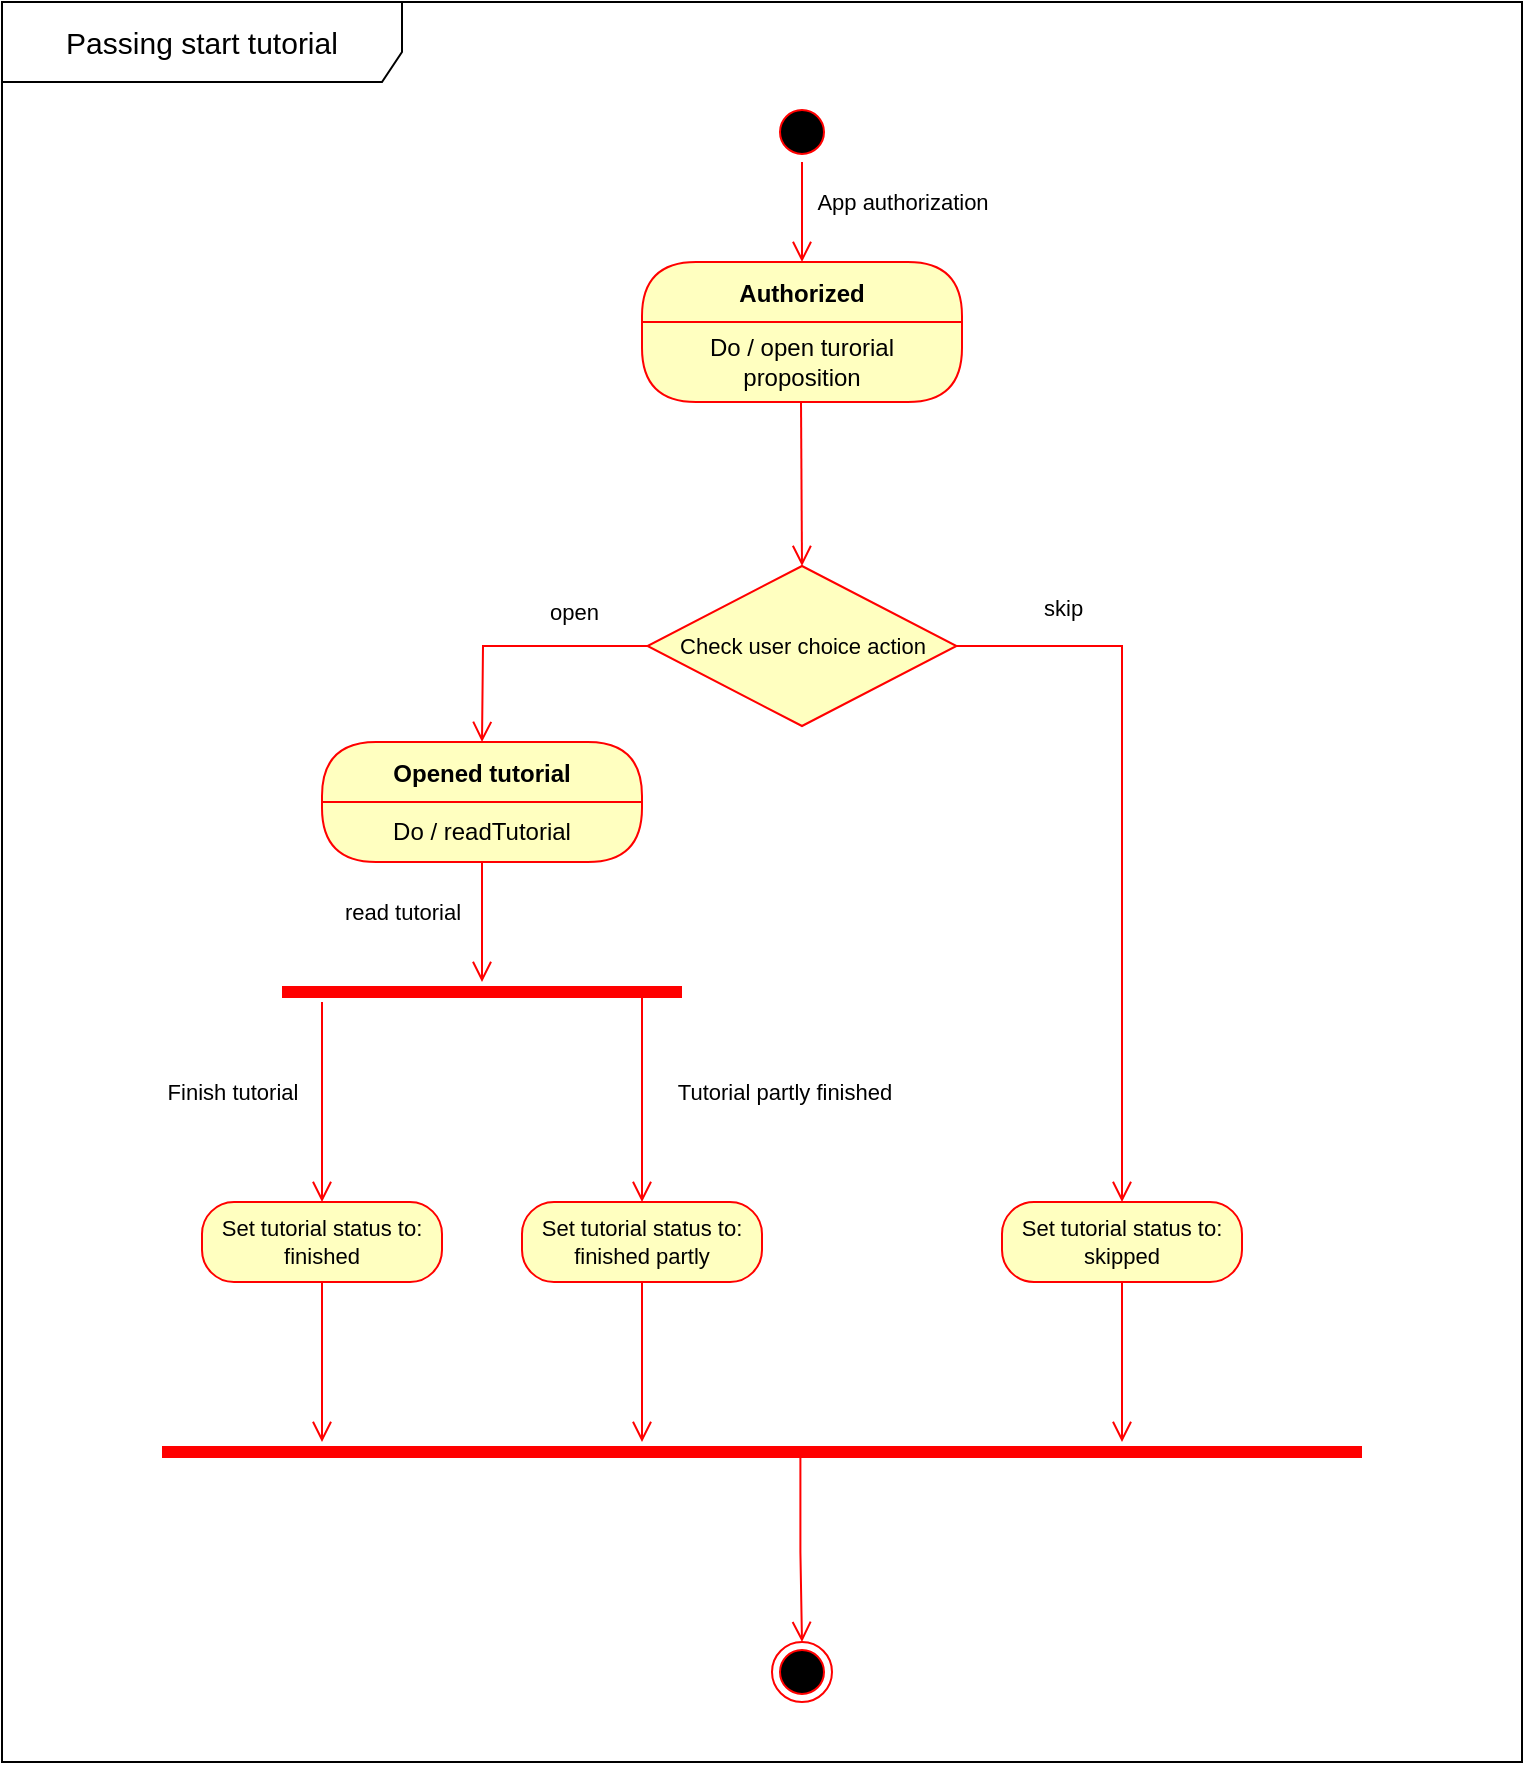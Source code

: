 <mxfile version="21.1.2" type="device" pages="3">
  <diagram id="R2lEEEUBdFMjLlhIrx00" name="First">
    <mxGraphModel dx="1026" dy="675" grid="0" gridSize="10" guides="1" tooltips="1" connect="1" arrows="1" fold="1" page="1" pageScale="1" pageWidth="850" pageHeight="1100" math="0" shadow="0" extFonts="Permanent Marker^https://fonts.googleapis.com/css?family=Permanent+Marker">
      <root>
        <mxCell id="0" />
        <mxCell id="1" parent="0" />
        <mxCell id="m4e5h0lasAj_k3vUI33W-3" value="&lt;font style=&quot;font-size: 15px;&quot;&gt;Passing start tutorial&lt;/font&gt;" style="shape=umlFrame;whiteSpace=wrap;html=1;fontSize=11;width=200;height=40;" parent="1" vertex="1">
          <mxGeometry x="40" y="40" width="760" height="880" as="geometry" />
        </mxCell>
        <mxCell id="DNcaEPflhQsXk_uDySzX-4" value="" style="ellipse;html=1;shape=startState;fillColor=#000000;strokeColor=#ff0000;" parent="1" vertex="1">
          <mxGeometry x="425" y="90" width="30" height="30" as="geometry" />
        </mxCell>
        <mxCell id="DNcaEPflhQsXk_uDySzX-5" value="" style="edgeStyle=orthogonalEdgeStyle;html=1;verticalAlign=bottom;endArrow=open;endSize=8;strokeColor=#ff0000;rounded=0;entryX=0.5;entryY=0;entryDx=0;entryDy=0;" parent="1" edge="1">
          <mxGeometry relative="1" as="geometry">
            <mxPoint x="440" y="170" as="targetPoint" />
            <mxPoint x="440" y="120" as="sourcePoint" />
          </mxGeometry>
        </mxCell>
        <mxCell id="DNcaEPflhQsXk_uDySzX-13" value="App authorization" style="edgeLabel;html=1;align=center;verticalAlign=middle;resizable=0;points=[];" parent="DNcaEPflhQsXk_uDySzX-5" vertex="1" connectable="0">
          <mxGeometry x="-0.12" relative="1" as="geometry">
            <mxPoint x="50" y="-2" as="offset" />
          </mxGeometry>
        </mxCell>
        <mxCell id="DNcaEPflhQsXk_uDySzX-6" value="" style="ellipse;html=1;shape=endState;fillColor=#000000;strokeColor=#ff0000;" parent="1" vertex="1">
          <mxGeometry x="425" y="860" width="30" height="30" as="geometry" />
        </mxCell>
        <mxCell id="DNcaEPflhQsXk_uDySzX-10" value="" style="html=1;verticalAlign=bottom;endArrow=open;endSize=8;strokeColor=#ff0000;rounded=0;entryX=0.5;entryY=0;entryDx=0;entryDy=0;" parent="1" target="DNcaEPflhQsXk_uDySzX-56" edge="1">
          <mxGeometry relative="1" as="geometry">
            <mxPoint x="439.5" y="320" as="targetPoint" />
            <mxPoint x="439.5" y="240" as="sourcePoint" />
          </mxGeometry>
        </mxCell>
        <mxCell id="DNcaEPflhQsXk_uDySzX-17" value="Authorized" style="swimlane;fontStyle=1;align=center;verticalAlign=middle;childLayout=stackLayout;horizontal=1;startSize=30;horizontalStack=0;resizeParent=0;resizeLast=1;container=0;fontColor=#000000;collapsible=0;rounded=1;arcSize=30;strokeColor=#ff0000;fillColor=#ffffc0;swimlaneFillColor=#ffffc0;dropTarget=0;" parent="1" vertex="1">
          <mxGeometry x="360" y="170" width="160" height="70" as="geometry" />
        </mxCell>
        <mxCell id="DNcaEPflhQsXk_uDySzX-18" value="Do / open turorial proposition" style="text;html=1;strokeColor=none;fillColor=none;align=center;verticalAlign=middle;spacingLeft=4;spacingRight=4;whiteSpace=wrap;overflow=hidden;rotatable=0;fontColor=#000000;" parent="DNcaEPflhQsXk_uDySzX-17" vertex="1">
          <mxGeometry y="30" width="160" height="40" as="geometry" />
        </mxCell>
        <mxCell id="DNcaEPflhQsXk_uDySzX-56" value="&lt;font style=&quot;font-size: 11px;&quot;&gt;Check user choice action&lt;/font&gt;" style="rhombus;whiteSpace=wrap;html=1;fillColor=#ffffc0;strokeColor=#ff0000;" parent="1" vertex="1">
          <mxGeometry x="362.75" y="322" width="154.5" height="80" as="geometry" />
        </mxCell>
        <mxCell id="DNcaEPflhQsXk_uDySzX-57" value="skip" style="edgeStyle=orthogonalEdgeStyle;html=1;align=left;verticalAlign=bottom;endArrow=open;endSize=8;strokeColor=#ff0000;rounded=0;entryX=0.5;entryY=0;entryDx=0;entryDy=0;exitX=1;exitY=0.5;exitDx=0;exitDy=0;" parent="1" source="DNcaEPflhQsXk_uDySzX-56" target="DNcaEPflhQsXk_uDySzX-75" edge="1">
          <mxGeometry x="-0.767" y="10" relative="1" as="geometry">
            <mxPoint x="598" y="640" as="targetPoint" />
            <mxPoint x="519" y="360" as="sourcePoint" />
            <mxPoint as="offset" />
          </mxGeometry>
        </mxCell>
        <mxCell id="DNcaEPflhQsXk_uDySzX-58" value="open" style="edgeStyle=orthogonalEdgeStyle;html=1;align=left;verticalAlign=top;endArrow=open;endSize=8;strokeColor=#ff0000;rounded=0;exitX=0;exitY=0.5;exitDx=0;exitDy=0;" parent="1" source="DNcaEPflhQsXk_uDySzX-56" edge="1">
          <mxGeometry x="-0.225" y="-30" relative="1" as="geometry">
            <mxPoint x="280" y="410" as="targetPoint" />
            <mxPoint as="offset" />
          </mxGeometry>
        </mxCell>
        <mxCell id="DNcaEPflhQsXk_uDySzX-60" value="Opened tutorial" style="swimlane;fontStyle=1;align=center;verticalAlign=middle;childLayout=stackLayout;horizontal=1;startSize=30;horizontalStack=0;resizeParent=0;resizeLast=1;container=0;fontColor=#000000;collapsible=0;rounded=1;arcSize=30;strokeColor=#ff0000;fillColor=#ffffc0;swimlaneFillColor=#ffffc0;dropTarget=0;" parent="1" vertex="1">
          <mxGeometry x="200" y="410" width="160" height="60" as="geometry" />
        </mxCell>
        <mxCell id="DNcaEPflhQsXk_uDySzX-61" value="Do / readTutorial" style="text;html=1;strokeColor=none;fillColor=none;align=center;verticalAlign=middle;spacingLeft=4;spacingRight=4;whiteSpace=wrap;overflow=hidden;rotatable=0;fontColor=#000000;" parent="DNcaEPflhQsXk_uDySzX-60" vertex="1">
          <mxGeometry y="30" width="160" height="30" as="geometry" />
        </mxCell>
        <mxCell id="DNcaEPflhQsXk_uDySzX-63" value="Subtitle" style="text;html=1;strokeColor=none;fillColor=none;align=center;verticalAlign=middle;spacingLeft=4;spacingRight=4;whiteSpace=wrap;overflow=hidden;rotatable=0;fontColor=#000000;" parent="DNcaEPflhQsXk_uDySzX-60" vertex="1">
          <mxGeometry y="60" width="160" as="geometry" />
        </mxCell>
        <mxCell id="DNcaEPflhQsXk_uDySzX-62" value="" style="edgeStyle=orthogonalEdgeStyle;html=1;verticalAlign=bottom;endArrow=open;endSize=8;strokeColor=#ff0000;rounded=0;" parent="1" source="DNcaEPflhQsXk_uDySzX-60" edge="1">
          <mxGeometry relative="1" as="geometry">
            <mxPoint x="280" y="530" as="targetPoint" />
          </mxGeometry>
        </mxCell>
        <mxCell id="DNcaEPflhQsXk_uDySzX-65" value="read tutorial" style="text;html=1;align=center;verticalAlign=middle;resizable=0;points=[];autosize=1;strokeColor=none;fillColor=none;fontSize=11;" parent="1" vertex="1">
          <mxGeometry x="200" y="480" width="80" height="30" as="geometry" />
        </mxCell>
        <mxCell id="DNcaEPflhQsXk_uDySzX-66" value="" style="shape=line;html=1;strokeWidth=6;strokeColor=#ff0000;fontSize=11;" parent="1" vertex="1">
          <mxGeometry x="180" y="530" width="200" height="10" as="geometry" />
        </mxCell>
        <mxCell id="DNcaEPflhQsXk_uDySzX-67" value="" style="edgeStyle=orthogonalEdgeStyle;html=1;verticalAlign=bottom;endArrow=open;endSize=8;strokeColor=#ff0000;rounded=0;fontSize=11;" parent="1" source="DNcaEPflhQsXk_uDySzX-66" edge="1">
          <mxGeometry relative="1" as="geometry">
            <mxPoint x="200" y="640" as="targetPoint" />
            <Array as="points">
              <mxPoint x="200" y="610" />
            </Array>
          </mxGeometry>
        </mxCell>
        <mxCell id="DNcaEPflhQsXk_uDySzX-68" value="" style="edgeStyle=orthogonalEdgeStyle;html=1;verticalAlign=bottom;endArrow=open;endSize=8;strokeColor=#ff0000;rounded=0;fontSize=11;exitX=0.9;exitY=0.7;exitDx=0;exitDy=0;exitPerimeter=0;" parent="1" source="DNcaEPflhQsXk_uDySzX-66" edge="1">
          <mxGeometry relative="1" as="geometry">
            <mxPoint x="360" y="640" as="targetPoint" />
            <mxPoint x="290" y="550" as="sourcePoint" />
          </mxGeometry>
        </mxCell>
        <mxCell id="DNcaEPflhQsXk_uDySzX-69" value="Set tutorial status to:&lt;br&gt;finished" style="rounded=1;whiteSpace=wrap;html=1;arcSize=40;fontColor=#000000;fillColor=#ffffc0;strokeColor=#ff0000;fontSize=11;" parent="1" vertex="1">
          <mxGeometry x="140" y="640" width="120" height="40" as="geometry" />
        </mxCell>
        <mxCell id="DNcaEPflhQsXk_uDySzX-70" value="" style="edgeStyle=orthogonalEdgeStyle;html=1;verticalAlign=bottom;endArrow=open;endSize=8;strokeColor=#ff0000;rounded=0;fontSize=11;" parent="1" source="DNcaEPflhQsXk_uDySzX-69" edge="1">
          <mxGeometry relative="1" as="geometry">
            <mxPoint x="200" y="760" as="targetPoint" />
          </mxGeometry>
        </mxCell>
        <mxCell id="DNcaEPflhQsXk_uDySzX-71" value="Finish tutorial" style="text;html=1;align=center;verticalAlign=middle;resizable=0;points=[];autosize=1;strokeColor=none;fillColor=none;fontSize=11;" parent="1" vertex="1">
          <mxGeometry x="110" y="570" width="90" height="30" as="geometry" />
        </mxCell>
        <mxCell id="DNcaEPflhQsXk_uDySzX-72" value="Tutorial partly finished" style="text;html=1;align=center;verticalAlign=middle;resizable=0;points=[];autosize=1;strokeColor=none;fillColor=none;fontSize=11;" parent="1" vertex="1">
          <mxGeometry x="366" y="570" width="130" height="30" as="geometry" />
        </mxCell>
        <mxCell id="DNcaEPflhQsXk_uDySzX-73" value="Set tutorial status to:&lt;br&gt;finished partly" style="rounded=1;whiteSpace=wrap;html=1;arcSize=40;fontColor=#000000;fillColor=#ffffc0;strokeColor=#ff0000;fontSize=11;" parent="1" vertex="1">
          <mxGeometry x="300" y="640" width="120" height="40" as="geometry" />
        </mxCell>
        <mxCell id="DNcaEPflhQsXk_uDySzX-74" value="" style="edgeStyle=orthogonalEdgeStyle;html=1;verticalAlign=bottom;endArrow=open;endSize=8;strokeColor=#ff0000;rounded=0;fontSize=11;" parent="1" source="DNcaEPflhQsXk_uDySzX-73" edge="1">
          <mxGeometry relative="1" as="geometry">
            <mxPoint x="360" y="760" as="targetPoint" />
          </mxGeometry>
        </mxCell>
        <mxCell id="DNcaEPflhQsXk_uDySzX-75" value="Set tutorial status to:&lt;br&gt;skipped" style="rounded=1;whiteSpace=wrap;html=1;arcSize=40;fontColor=#000000;fillColor=#ffffc0;strokeColor=#ff0000;fontSize=11;" parent="1" vertex="1">
          <mxGeometry x="540" y="640" width="120" height="40" as="geometry" />
        </mxCell>
        <mxCell id="DNcaEPflhQsXk_uDySzX-76" value="" style="edgeStyle=orthogonalEdgeStyle;html=1;verticalAlign=bottom;endArrow=open;endSize=8;strokeColor=#ff0000;rounded=0;fontSize=11;" parent="1" source="DNcaEPflhQsXk_uDySzX-75" edge="1">
          <mxGeometry relative="1" as="geometry">
            <mxPoint x="600" y="760" as="targetPoint" />
          </mxGeometry>
        </mxCell>
        <mxCell id="DNcaEPflhQsXk_uDySzX-77" value="" style="shape=line;html=1;strokeWidth=6;strokeColor=#ff0000;fontSize=11;" parent="1" vertex="1">
          <mxGeometry x="120" y="760" width="600" height="10" as="geometry" />
        </mxCell>
        <mxCell id="DNcaEPflhQsXk_uDySzX-80" style="edgeStyle=none;rounded=0;orthogonalLoop=1;jettySize=auto;html=1;exitX=1;exitY=0.5;exitDx=0;exitDy=0;fontSize=11;" parent="1" source="DNcaEPflhQsXk_uDySzX-6" target="DNcaEPflhQsXk_uDySzX-6" edge="1">
          <mxGeometry relative="1" as="geometry" />
        </mxCell>
        <mxCell id="DNcaEPflhQsXk_uDySzX-81" value="" style="edgeStyle=orthogonalEdgeStyle;html=1;verticalAlign=bottom;endArrow=open;endSize=8;strokeColor=#ff0000;rounded=0;fontSize=11;entryX=0.5;entryY=0;entryDx=0;entryDy=0;exitX=0.532;exitY=0.45;exitDx=0;exitDy=0;exitPerimeter=0;" parent="1" source="DNcaEPflhQsXk_uDySzX-77" target="DNcaEPflhQsXk_uDySzX-6" edge="1">
          <mxGeometry relative="1" as="geometry">
            <mxPoint x="370" y="770" as="targetPoint" />
            <mxPoint x="370" y="690" as="sourcePoint" />
          </mxGeometry>
        </mxCell>
      </root>
    </mxGraphModel>
  </diagram>
  <diagram id="O-5GPp3fsXvDHDIU2OLu" name="Second">
    <mxGraphModel dx="1026" dy="675" grid="0" gridSize="10" guides="1" tooltips="1" connect="1" arrows="1" fold="1" page="1" pageScale="1" pageWidth="827" pageHeight="1169" math="0" shadow="0">
      <root>
        <mxCell id="0" />
        <mxCell id="1" parent="0" />
        <mxCell id="9yxsB5lTkL2CzIERYIjL-1" value="" style="ellipse;html=1;shape=startState;fillColor=#000000;strokeColor=#ff0000;fontSize=16;" parent="1" vertex="1">
          <mxGeometry x="399" y="30" width="30" height="30" as="geometry" />
        </mxCell>
        <mxCell id="9yxsB5lTkL2CzIERYIjL-2" value="" style="edgeStyle=orthogonalEdgeStyle;html=1;verticalAlign=bottom;endArrow=open;endSize=8;strokeColor=#ff0000;rounded=0;fontSize=12;curved=1;" parent="1" source="9yxsB5lTkL2CzIERYIjL-1" edge="1">
          <mxGeometry relative="1" as="geometry">
            <mxPoint x="414" y="120" as="targetPoint" />
          </mxGeometry>
        </mxCell>
        <mxCell id="9yxsB5lTkL2CzIERYIjL-3" value="" style="ellipse;html=1;shape=endState;fillColor=#000000;strokeColor=#ff0000;fontSize=16;" parent="1" vertex="1">
          <mxGeometry x="399" y="830" width="30" height="30" as="geometry" />
        </mxCell>
        <mxCell id="1Rm8KPJ88xSexWLhOZ3k-6" value="Open item page" style="rounded=1;whiteSpace=wrap;html=1;arcSize=40;fontColor=#000000;fillColor=#ffffc0;strokeColor=#ff0000;fontSize=16;" parent="1" vertex="1">
          <mxGeometry x="354" y="120" width="120" height="40" as="geometry" />
        </mxCell>
        <mxCell id="1Rm8KPJ88xSexWLhOZ3k-7" value="" style="edgeStyle=orthogonalEdgeStyle;html=1;verticalAlign=bottom;endArrow=open;endSize=8;strokeColor=#ff0000;rounded=0;fontSize=12;curved=1;" parent="1" source="1Rm8KPJ88xSexWLhOZ3k-6" edge="1">
          <mxGeometry relative="1" as="geometry">
            <mxPoint x="414" y="220" as="targetPoint" />
          </mxGeometry>
        </mxCell>
        <mxCell id="1Rm8KPJ88xSexWLhOZ3k-8" value="Not favourite item" style="swimlane;fontStyle=1;align=center;verticalAlign=middle;childLayout=stackLayout;horizontal=1;startSize=30;horizontalStack=0;resizeParent=0;resizeLast=1;container=0;fontColor=#000000;collapsible=0;rounded=1;arcSize=30;strokeColor=#ff0000;fillColor=#ffffc0;swimlaneFillColor=#ffffc0;dropTarget=0;fontSize=16;" parent="1" vertex="1">
          <mxGeometry x="331" y="220" width="166" height="80" as="geometry" />
        </mxCell>
        <mxCell id="1Rm8KPJ88xSexWLhOZ3k-9" value="Do / Add to user favorites list" style="text;html=1;strokeColor=none;fillColor=none;align=center;verticalAlign=middle;spacingLeft=4;spacingRight=4;whiteSpace=wrap;overflow=hidden;rotatable=0;fontColor=#000000;fontSize=16;" parent="1Rm8KPJ88xSexWLhOZ3k-8" vertex="1">
          <mxGeometry y="30" width="166" height="50" as="geometry" />
        </mxCell>
        <mxCell id="1Rm8KPJ88xSexWLhOZ3k-10" value="" style="edgeStyle=orthogonalEdgeStyle;html=1;verticalAlign=bottom;endArrow=open;endSize=8;strokeColor=#ff0000;rounded=0;fontSize=12;curved=1;entryX=0.5;entryY=0;entryDx=0;entryDy=0;" parent="1" source="1Rm8KPJ88xSexWLhOZ3k-8" target="1Rm8KPJ88xSexWLhOZ3k-12" edge="1">
          <mxGeometry relative="1" as="geometry">
            <mxPoint x="417" y="400" as="targetPoint" />
          </mxGeometry>
        </mxCell>
        <mxCell id="1Rm8KPJ88xSexWLhOZ3k-11" value="User add item to favourite" style="text;html=1;align=center;verticalAlign=middle;resizable=0;points=[];autosize=1;strokeColor=none;fillColor=none;fontSize=16;" parent="1" vertex="1">
          <mxGeometry x="429" y="335" width="210" height="30" as="geometry" />
        </mxCell>
        <mxCell id="1Rm8KPJ88xSexWLhOZ3k-12" value="" style="rhombus;whiteSpace=wrap;html=1;fontColor=#000000;fillColor=#ffffc0;strokeColor=#ff0000;fontSize=16;" parent="1" vertex="1">
          <mxGeometry x="371.75" y="400" width="84.5" height="70" as="geometry" />
        </mxCell>
        <mxCell id="1Rm8KPJ88xSexWLhOZ3k-18" value="limit reached" style="edgeStyle=orthogonalEdgeStyle;html=1;align=left;verticalAlign=bottom;endArrow=open;endSize=8;strokeColor=#ff0000;rounded=0;fontSize=12;entryX=0.5;entryY=0;entryDx=0;entryDy=0;exitX=1;exitY=0.5;exitDx=0;exitDy=0;" parent="1" source="1Rm8KPJ88xSexWLhOZ3k-12" target="1Rm8KPJ88xSexWLhOZ3k-21" edge="1">
          <mxGeometry x="-0.903" y="4" relative="1" as="geometry">
            <mxPoint x="640" y="440" as="targetPoint" />
            <mxPoint x="459.25" y="434.5" as="sourcePoint" />
            <Array as="points">
              <mxPoint x="560" y="435" />
            </Array>
            <mxPoint as="offset" />
          </mxGeometry>
        </mxCell>
        <mxCell id="1Rm8KPJ88xSexWLhOZ3k-21" value="Warn user about limit of trackable items" style="rounded=1;whiteSpace=wrap;html=1;arcSize=40;fontColor=#000000;fillColor=#ffffc0;strokeColor=#ff0000;fontSize=16;" parent="1" vertex="1">
          <mxGeometry x="490" y="560" width="140" height="70" as="geometry" />
        </mxCell>
        <mxCell id="1Rm8KPJ88xSexWLhOZ3k-22" value="" style="html=1;verticalAlign=bottom;endArrow=open;endSize=8;strokeColor=#ff0000;rounded=0;fontSize=12;" parent="1" source="1Rm8KPJ88xSexWLhOZ3k-21" edge="1">
          <mxGeometry relative="1" as="geometry">
            <mxPoint x="560" y="680" as="targetPoint" />
          </mxGeometry>
        </mxCell>
        <mxCell id="1Rm8KPJ88xSexWLhOZ3k-23" value="limit not reached" style="edgeStyle=orthogonalEdgeStyle;html=1;align=left;verticalAlign=bottom;endArrow=open;endSize=8;strokeColor=#ff0000;rounded=0;fontSize=12;exitX=0;exitY=0.5;exitDx=0;exitDy=0;entryX=0.5;entryY=0;entryDx=0;entryDy=0;" parent="1" edge="1" target="1Rm8KPJ88xSexWLhOZ3k-28">
          <mxGeometry x="-0.138" y="-5" relative="1" as="geometry">
            <mxPoint x="280" y="560" as="targetPoint" />
            <mxPoint x="374.75" y="435" as="sourcePoint" />
            <mxPoint x="5" y="-5" as="offset" />
            <Array as="points">
              <mxPoint x="280" y="435" />
              <mxPoint x="280" y="550" />
              <mxPoint x="281" y="550" />
            </Array>
          </mxGeometry>
        </mxCell>
        <mxCell id="1Rm8KPJ88xSexWLhOZ3k-28" value="Add to favorites list" style="rounded=1;whiteSpace=wrap;html=1;arcSize=40;fontColor=#000000;fillColor=#ffffc0;strokeColor=#ff0000;fontSize=16;" parent="1" vertex="1">
          <mxGeometry x="221" y="575" width="120" height="40" as="geometry" />
        </mxCell>
        <mxCell id="1Rm8KPJ88xSexWLhOZ3k-29" value="" style="edgeStyle=orthogonalEdgeStyle;html=1;verticalAlign=bottom;endArrow=open;endSize=8;strokeColor=#ff0000;rounded=0;fontSize=12;curved=1;" parent="1" source="1Rm8KPJ88xSexWLhOZ3k-28" edge="1">
          <mxGeometry relative="1" as="geometry">
            <mxPoint x="280" y="680" as="targetPoint" />
          </mxGeometry>
        </mxCell>
        <mxCell id="nUfOU_UOJy2J2M80chT--1" value="" style="shape=line;html=1;strokeWidth=6;strokeColor=#ff0000;fontSize=16;" parent="1" vertex="1">
          <mxGeometry x="200" y="680" width="454.5" height="10" as="geometry" />
        </mxCell>
        <mxCell id="nUfOU_UOJy2J2M80chT--3" value="" style="html=1;verticalAlign=bottom;endArrow=open;endSize=8;strokeColor=#ff0000;rounded=0;fontSize=12;entryX=0.5;entryY=0;entryDx=0;entryDy=0;exitX=0.471;exitY=0.55;exitDx=0;exitDy=0;exitPerimeter=0;" parent="1" source="nUfOU_UOJy2J2M80chT--1" target="9yxsB5lTkL2CzIERYIjL-3" edge="1">
          <mxGeometry relative="1" as="geometry">
            <mxPoint x="290" y="690" as="targetPoint" />
            <mxPoint x="422" y="690" as="sourcePoint" />
            <Array as="points" />
          </mxGeometry>
        </mxCell>
        <mxCell id="nUfOU_UOJy2J2M80chT--4" value="&lt;font style=&quot;font-size: 18px;&quot;&gt;Add to favorites list&lt;/font&gt;" style="shape=umlFrame;whiteSpace=wrap;html=1;pointerEvents=0;fontSize=16;width=226;height=48;" parent="1" vertex="1">
          <mxGeometry x="18" y="16" width="788" height="856" as="geometry" />
        </mxCell>
      </root>
    </mxGraphModel>
  </diagram>
  <diagram id="F63Bpod6aMu2VE1SvQof" name="Third">
    <mxGraphModel dx="1026" dy="675" grid="1" gridSize="10" guides="1" tooltips="1" connect="1" arrows="1" fold="1" page="1" pageScale="1" pageWidth="1200" pageHeight="1920" math="0" shadow="0">
      <root>
        <mxCell id="0" />
        <mxCell id="1" parent="0" />
      </root>
    </mxGraphModel>
  </diagram>
</mxfile>
